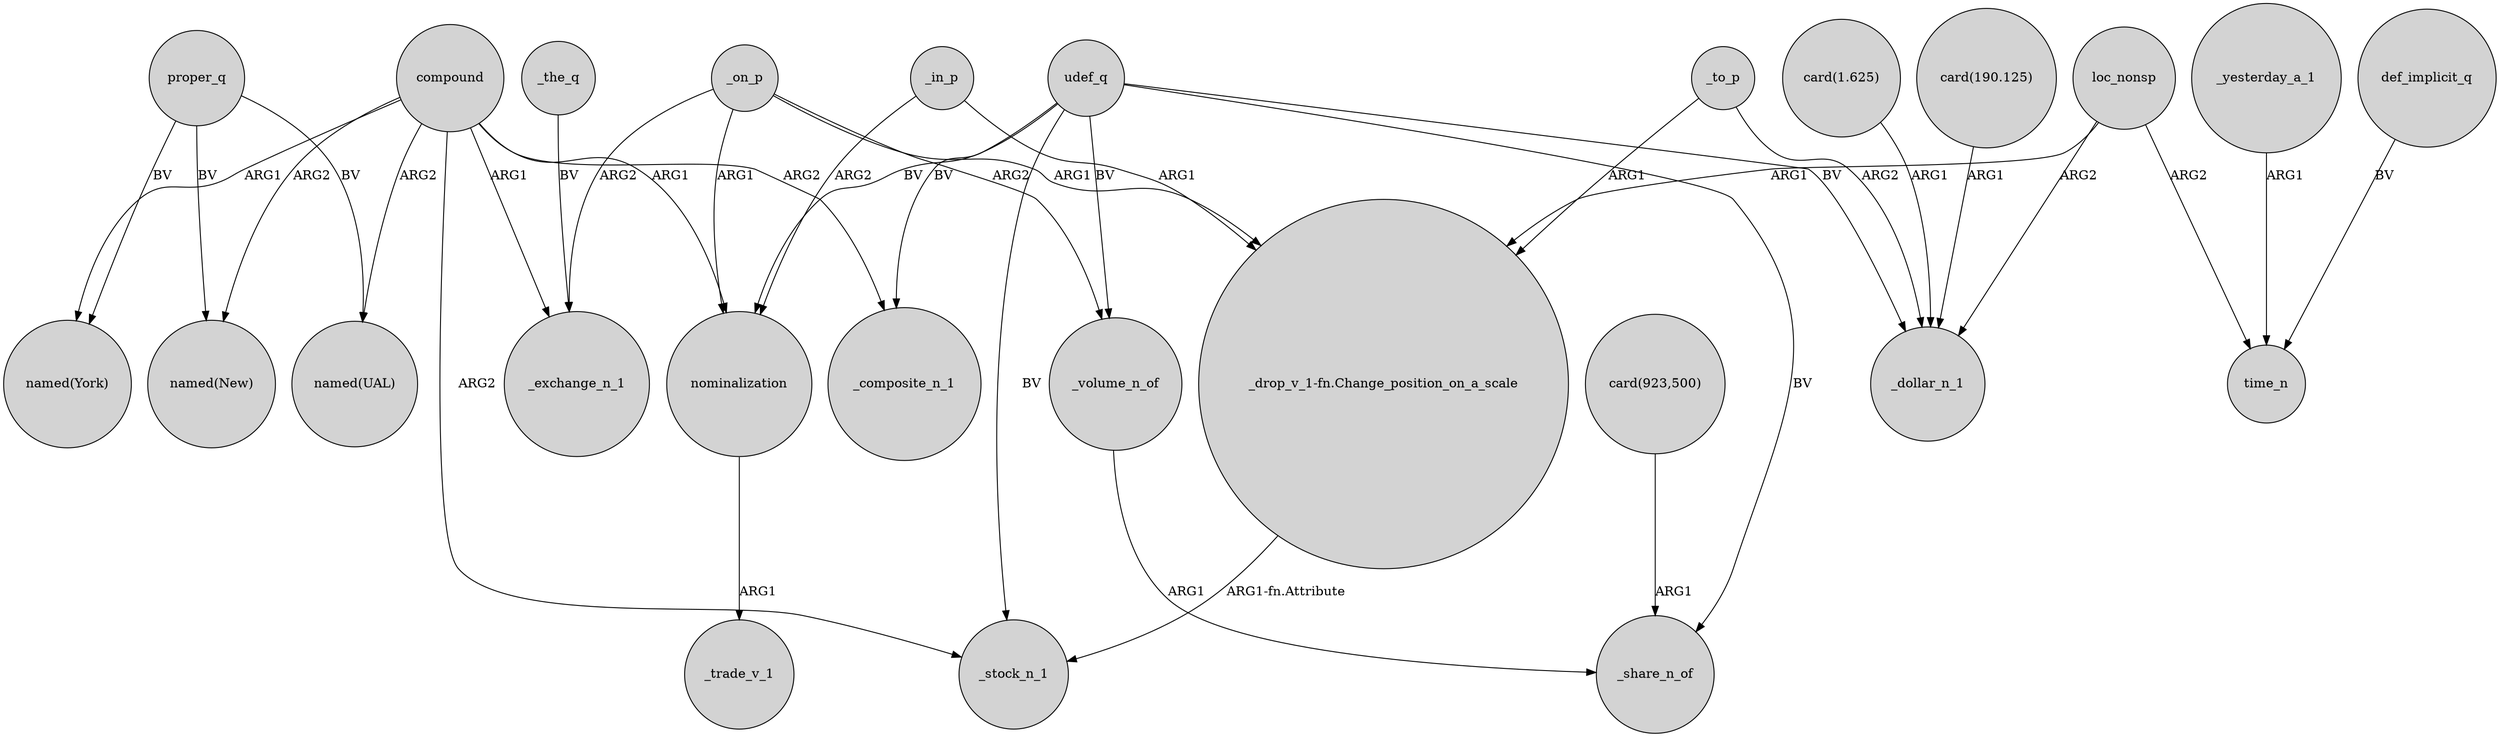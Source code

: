 digraph {
	node [shape=circle style=filled]
	_on_p -> nominalization [label=ARG1]
	loc_nonsp -> _dollar_n_1 [label=ARG2]
	compound -> "named(New)" [label=ARG2]
	loc_nonsp -> "_drop_v_1-fn.Change_position_on_a_scale" [label=ARG1]
	proper_q -> "named(New)" [label=BV]
	udef_q -> nominalization [label=BV]
	_in_p -> "_drop_v_1-fn.Change_position_on_a_scale" [label=ARG1]
	_yesterday_a_1 -> time_n [label=ARG1]
	_to_p -> _dollar_n_1 [label=ARG2]
	_on_p -> _exchange_n_1 [label=ARG2]
	udef_q -> _volume_n_of [label=BV]
	compound -> _exchange_n_1 [label=ARG1]
	proper_q -> "named(York)" [label=BV]
	proper_q -> "named(UAL)" [label=BV]
	compound -> nominalization [label=ARG1]
	udef_q -> _stock_n_1 [label=BV]
	"card(923,500)" -> _share_n_of [label=ARG1]
	_to_p -> "_drop_v_1-fn.Change_position_on_a_scale" [label=ARG1]
	udef_q -> _share_n_of [label=BV]
	compound -> _stock_n_1 [label=ARG2]
	_on_p -> "_drop_v_1-fn.Change_position_on_a_scale" [label=ARG1]
	udef_q -> _dollar_n_1 [label=BV]
	_volume_n_of -> _share_n_of [label=ARG1]
	_on_p -> _volume_n_of [label=ARG2]
	"card(1.625)" -> _dollar_n_1 [label=ARG1]
	compound -> "named(UAL)" [label=ARG2]
	udef_q -> _composite_n_1 [label=BV]
	loc_nonsp -> time_n [label=ARG2]
	compound -> "named(York)" [label=ARG1]
	_the_q -> _exchange_n_1 [label=BV]
	"_drop_v_1-fn.Change_position_on_a_scale" -> _stock_n_1 [label="ARG1-fn.Attribute"]
	_in_p -> nominalization [label=ARG2]
	"card(190.125)" -> _dollar_n_1 [label=ARG1]
	compound -> _composite_n_1 [label=ARG2]
	def_implicit_q -> time_n [label=BV]
	nominalization -> _trade_v_1 [label=ARG1]
}
